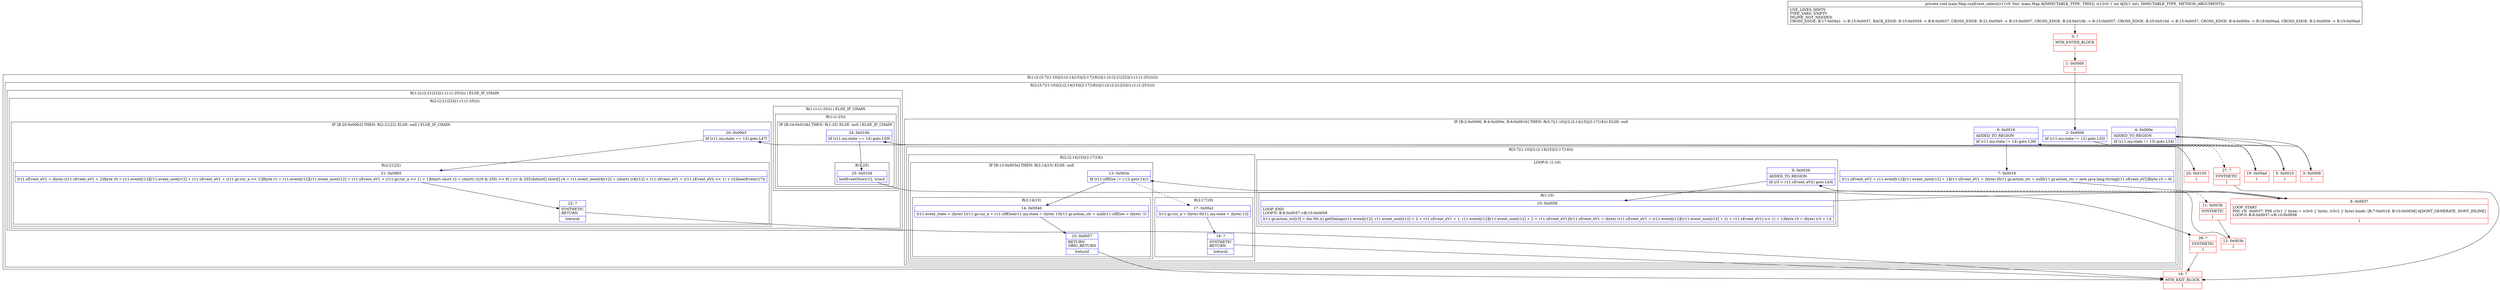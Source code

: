 digraph "CFG formain.Map.runEvent_select(I)V" {
subgraph cluster_Region_2077010828 {
label = "R(1:(2:(3:7|(1:10)|(2:(2:14|15)|(2:17|18)))|(1:(2:(2:21|22)|(1:(1:(1:25)))))))";
node [shape=record,color=blue];
subgraph cluster_Region_1332122515 {
label = "R(2:(3:7|(1:10)|(2:(2:14|15)|(2:17|18)))|(1:(2:(2:21|22)|(1:(1:(1:25))))))";
node [shape=record,color=blue];
subgraph cluster_IfRegion_465331651 {
label = "IF [B:2:0x0006, B:4:0x000e, B:6:0x0016] THEN: R(3:7|(1:10)|(2:(2:14|15)|(2:17|18))) ELSE: null";
node [shape=record,color=blue];
Node_2 [shape=record,label="{2\:\ 0x0006|lif (r11.my.state != 12) goto L32l}"];
Node_4 [shape=record,label="{4\:\ 0x000e|ADDED_TO_REGION\l|lif (r11.my.state != 13) goto L34l}"];
Node_6 [shape=record,label="{6\:\ 0x0016|ADDED_TO_REGION\l|lif (r11.my.state != 14) goto L36l}"];
subgraph cluster_Region_124348173 {
label = "R(3:7|(1:10)|(2:(2:14|15)|(2:17|18)))";
node [shape=record,color=blue];
Node_7 [shape=record,label="{7\:\ 0x0018|lr11.sEvent_eV2 = r11.event[r12][r11.event_now[r12] + 1]lr11.sEvent_eV1 = (byte) 0lr11.gr.action_str = nulllr11.gr.action_str = new java.lang.String[r11.sEvent_eV2]lbyte r3 = 0l}"];
subgraph cluster_LoopRegion_286432712 {
label = "LOOP:0: (1:10)";
node [shape=record,color=blue];
Node_9 [shape=record,label="{9\:\ 0x0039|ADDED_TO_REGION\l|lif (r3 \< r11.sEvent_eV2) goto L43l}"];
subgraph cluster_Region_1314704562 {
label = "R(1:10)";
node [shape=record,color=blue];
Node_10 [shape=record,label="{10\:\ 0x0058|LOOP_END\lLOOP:0: B:8:0x0037\-\>B:10:0x0058\l|lr11.gr.action_str[r3] = dm.Ms.i().getDialogs(r11.event[r12], r11.event_now[r12] + 2 + r11.sEvent_eV1 + 1, r11.event[r12][r11.event_now[r12] + 2 + r11.sEvent_eV1])lr11.sEvent_eV1 = (byte) (r11.sEvent_eV1 + (r11.event[r12][(r11.event_now[r12] + 2) + r11.sEvent_eV1] \<\< 1) + 1)lbyte r3 = (byte) (r3 + 1)l}"];
}
}
subgraph cluster_Region_1402849673 {
label = "R(2:(2:14|15)|(2:17|18))";
node [shape=record,color=blue];
subgraph cluster_IfRegion_1293129917 {
label = "IF [B:13:0x003e] THEN: R(2:14|15) ELSE: null";
node [shape=record,color=blue];
Node_13 [shape=record,label="{13\:\ 0x003e|lif (r11.sIfElse != (\-1)) goto L41l}"];
subgraph cluster_Region_915562631 {
label = "R(2:14|15)";
node [shape=record,color=blue];
Node_14 [shape=record,label="{14\:\ 0x0040|lr11.event_state = (byte) 1lr11.gr.cur_a = r11.sIfElselr11.my.state = (byte) 13lr11.gr.action_str = nulllr11.sIfElse = (byte) \-1l}"];
Node_15 [shape=record,label="{15\:\ 0x0057|RETURN\lORIG_RETURN\l|lreturnl}"];
}
}
subgraph cluster_Region_1324911083 {
label = "R(2:17|18)";
node [shape=record,color=blue];
Node_17 [shape=record,label="{17\:\ 0x00a1|lr11.gr.cur_a = (byte) 0lr11.my.state = (byte) 12l}"];
Node_18 [shape=record,label="{18\:\ ?|SYNTHETIC\lRETURN\l|lreturnl}"];
}
}
}
}
subgraph cluster_Region_1939128380 {
label = "R(1:(2:(2:21|22)|(1:(1:(1:25))))) | ELSE_IF_CHAIN\l";
node [shape=record,color=blue];
subgraph cluster_Region_580085891 {
label = "R(2:(2:21|22)|(1:(1:(1:25))))";
node [shape=record,color=blue];
subgraph cluster_IfRegion_127971854 {
label = "IF [B:20:0x00b3] THEN: R(2:21|22) ELSE: null | ELSE_IF_CHAIN\l";
node [shape=record,color=blue];
Node_20 [shape=record,label="{20\:\ 0x00b3|lif (r11.my.state == 13) goto L47l}"];
subgraph cluster_Region_1921711603 {
label = "R(2:21|22)";
node [shape=record,color=blue];
Node_21 [shape=record,label="{21\:\ 0x00b5|lr11.sEvent_eV1 = (byte) (r11.sEvent_eV1 + 2)lbyte r0 = r11.event[r12][r11.event_now[r12] + r11.sEvent_eV1 + (r11.gr.cur_a \<\< 1)]lbyte r1 = r11.event[r12][r11.event_now[r12] + r11.sEvent_eV1 + (r11.gr.cur_a \<\< 1) + 1]lshort short r2 = (short) (((r0 & 255) \<\< 8) \| (r1 & 255))lshort[] short[] r4 = r11.event_nowlr4[r12] = (short) (r4[r12] + r11.sEvent_eV1 + (r11.sEvent_eV2 \<\< 1) + r2)lnextEvent(17)l}"];
Node_22 [shape=record,label="{22\:\ ?|SYNTHETIC\lRETURN\l|lreturnl}"];
}
}
subgraph cluster_Region_220058816 {
label = "R(1:(1:(1:25))) | ELSE_IF_CHAIN\l";
node [shape=record,color=blue];
subgraph cluster_Region_1482514559 {
label = "R(1:(1:25))";
node [shape=record,color=blue];
subgraph cluster_IfRegion_1639177351 {
label = "IF [B:24:0x010b] THEN: R(1:25) ELSE: null | ELSE_IF_CHAIN\l";
node [shape=record,color=blue];
Node_24 [shape=record,label="{24\:\ 0x010b|lif (r11.my.state == 14) goto L50l}"];
subgraph cluster_Region_1669411453 {
label = "R(1:25)";
node [shape=record,color=blue];
Node_25 [shape=record,label="{25\:\ 0x010d|lsetEventNow(r12, true)l}"];
}
}
}
}
}
}
}
}
Node_0 [shape=record,color=red,label="{0\:\ ?|MTH_ENTER_BLOCK\l|l}"];
Node_1 [shape=record,color=red,label="{1\:\ 0x0000|l}"];
Node_3 [shape=record,color=red,label="{3\:\ 0x0008|l}"];
Node_5 [shape=record,color=red,label="{5\:\ 0x0010|l}"];
Node_8 [shape=record,color=red,label="{8\:\ 0x0037|LOOP_START\lPHI: r3l  0x0037: PHI (r3v1 'j' byte) = (r3v0 'j' byte), (r3v2 'j' byte) binds: [B:7:0x0018, B:10:0x0058] A[DONT_GENERATE, DONT_INLINE]\lLOOP:0: B:8:0x0037\-\>B:10:0x0058\l|l}"];
Node_11 [shape=record,color=red,label="{11\:\ 0x003b|SYNTHETIC\l|l}"];
Node_12 [shape=record,color=red,label="{12\:\ 0x003b|l}"];
Node_16 [shape=record,color=red,label="{16\:\ ?|MTH_EXIT_BLOCK\l|l}"];
Node_19 [shape=record,color=red,label="{19\:\ 0x00ad|l}"];
Node_23 [shape=record,color=red,label="{23\:\ 0x0105|l}"];
Node_26 [shape=record,color=red,label="{26\:\ ?|SYNTHETIC\l|l}"];
Node_27 [shape=record,color=red,label="{27\:\ ?|SYNTHETIC\l|l}"];
MethodNode[shape=record,label="{private void main.Map.runEvent_select((r11v0 'this' main.Map A[IMMUTABLE_TYPE, THIS]), (r12v0 'i' int A[D('i' int), IMMUTABLE_TYPE, METHOD_ARGUMENT]))  | USE_LINES_HINTS\lTYPE_VARS: EMPTY\lINLINE_NOT_NEEDED\lCROSS_EDGE: B:17:0x00a1 \-\> B:15:0x0057, BACK_EDGE: B:10:0x0058 \-\> B:8:0x0037, CROSS_EDGE: B:21:0x00b5 \-\> B:15:0x0057, CROSS_EDGE: B:24:0x010b \-\> B:15:0x0057, CROSS_EDGE: B:25:0x010d \-\> B:15:0x0057, CROSS_EDGE: B:4:0x000e \-\> B:19:0x00ad, CROSS_EDGE: B:2:0x0006 \-\> B:19:0x00ad\l}"];
MethodNode -> Node_0;
Node_2 -> Node_3;
Node_2 -> Node_19[style=dashed];
Node_4 -> Node_5;
Node_4 -> Node_19[style=dashed];
Node_6 -> Node_7;
Node_6 -> Node_19[style=dashed];
Node_7 -> Node_8;
Node_9 -> Node_10;
Node_9 -> Node_11[style=dashed];
Node_10 -> Node_8;
Node_13 -> Node_14;
Node_13 -> Node_17[style=dashed];
Node_14 -> Node_15;
Node_15 -> Node_16;
Node_17 -> Node_18;
Node_18 -> Node_16;
Node_20 -> Node_21;
Node_20 -> Node_23[style=dashed];
Node_21 -> Node_22;
Node_22 -> Node_16;
Node_24 -> Node_25;
Node_24 -> Node_27[style=dashed];
Node_25 -> Node_26;
Node_0 -> Node_1;
Node_1 -> Node_2;
Node_3 -> Node_4;
Node_5 -> Node_6;
Node_8 -> Node_9;
Node_11 -> Node_12;
Node_12 -> Node_13;
Node_19 -> Node_20;
Node_23 -> Node_24;
Node_26 -> Node_16;
Node_27 -> Node_16;
}


